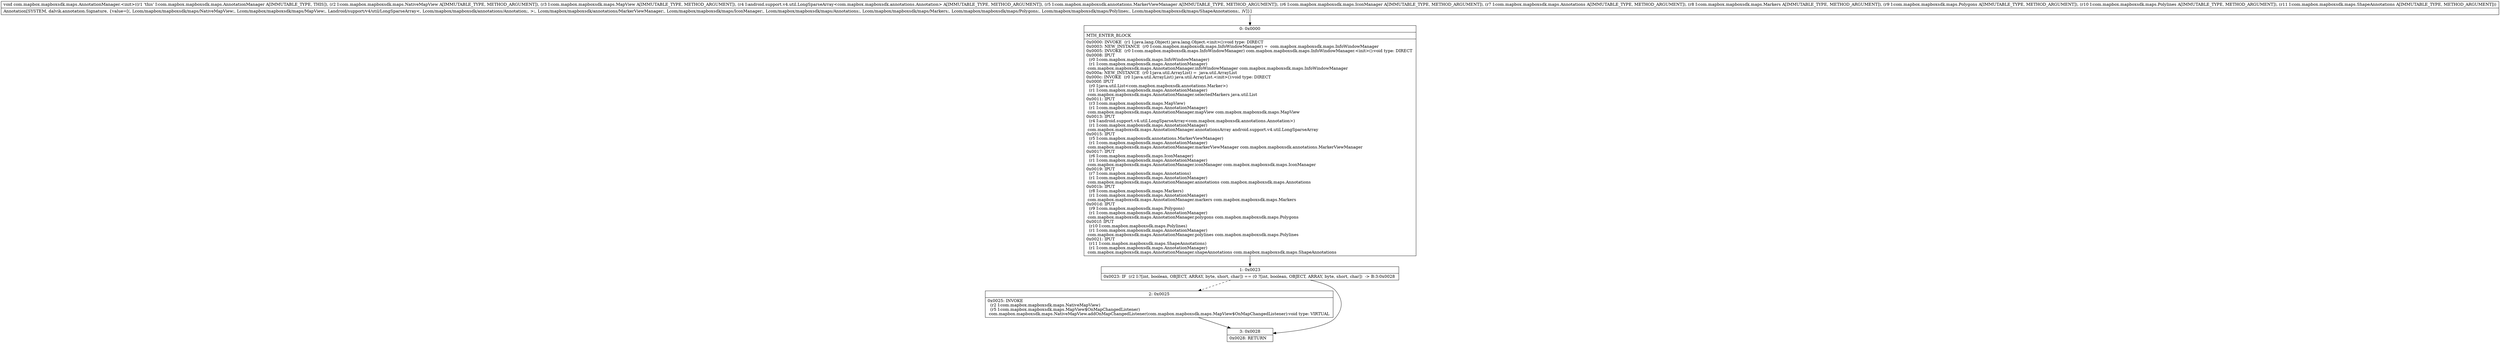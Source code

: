 digraph "CFG forcom.mapbox.mapboxsdk.maps.AnnotationManager.\<init\>(Lcom\/mapbox\/mapboxsdk\/maps\/NativeMapView;Lcom\/mapbox\/mapboxsdk\/maps\/MapView;Landroid\/support\/v4\/util\/LongSparseArray;Lcom\/mapbox\/mapboxsdk\/annotations\/MarkerViewManager;Lcom\/mapbox\/mapboxsdk\/maps\/IconManager;Lcom\/mapbox\/mapboxsdk\/maps\/Annotations;Lcom\/mapbox\/mapboxsdk\/maps\/Markers;Lcom\/mapbox\/mapboxsdk\/maps\/Polygons;Lcom\/mapbox\/mapboxsdk\/maps\/Polylines;Lcom\/mapbox\/mapboxsdk\/maps\/ShapeAnnotations;)V" {
Node_0 [shape=record,label="{0\:\ 0x0000|MTH_ENTER_BLOCK\l|0x0000: INVOKE  (r1 I:java.lang.Object) java.lang.Object.\<init\>():void type: DIRECT \l0x0003: NEW_INSTANCE  (r0 I:com.mapbox.mapboxsdk.maps.InfoWindowManager) =  com.mapbox.mapboxsdk.maps.InfoWindowManager \l0x0005: INVOKE  (r0 I:com.mapbox.mapboxsdk.maps.InfoWindowManager) com.mapbox.mapboxsdk.maps.InfoWindowManager.\<init\>():void type: DIRECT \l0x0008: IPUT  \l  (r0 I:com.mapbox.mapboxsdk.maps.InfoWindowManager)\l  (r1 I:com.mapbox.mapboxsdk.maps.AnnotationManager)\l com.mapbox.mapboxsdk.maps.AnnotationManager.infoWindowManager com.mapbox.mapboxsdk.maps.InfoWindowManager \l0x000a: NEW_INSTANCE  (r0 I:java.util.ArrayList) =  java.util.ArrayList \l0x000c: INVOKE  (r0 I:java.util.ArrayList) java.util.ArrayList.\<init\>():void type: DIRECT \l0x000f: IPUT  \l  (r0 I:java.util.List\<com.mapbox.mapboxsdk.annotations.Marker\>)\l  (r1 I:com.mapbox.mapboxsdk.maps.AnnotationManager)\l com.mapbox.mapboxsdk.maps.AnnotationManager.selectedMarkers java.util.List \l0x0011: IPUT  \l  (r3 I:com.mapbox.mapboxsdk.maps.MapView)\l  (r1 I:com.mapbox.mapboxsdk.maps.AnnotationManager)\l com.mapbox.mapboxsdk.maps.AnnotationManager.mapView com.mapbox.mapboxsdk.maps.MapView \l0x0013: IPUT  \l  (r4 I:android.support.v4.util.LongSparseArray\<com.mapbox.mapboxsdk.annotations.Annotation\>)\l  (r1 I:com.mapbox.mapboxsdk.maps.AnnotationManager)\l com.mapbox.mapboxsdk.maps.AnnotationManager.annotationsArray android.support.v4.util.LongSparseArray \l0x0015: IPUT  \l  (r5 I:com.mapbox.mapboxsdk.annotations.MarkerViewManager)\l  (r1 I:com.mapbox.mapboxsdk.maps.AnnotationManager)\l com.mapbox.mapboxsdk.maps.AnnotationManager.markerViewManager com.mapbox.mapboxsdk.annotations.MarkerViewManager \l0x0017: IPUT  \l  (r6 I:com.mapbox.mapboxsdk.maps.IconManager)\l  (r1 I:com.mapbox.mapboxsdk.maps.AnnotationManager)\l com.mapbox.mapboxsdk.maps.AnnotationManager.iconManager com.mapbox.mapboxsdk.maps.IconManager \l0x0019: IPUT  \l  (r7 I:com.mapbox.mapboxsdk.maps.Annotations)\l  (r1 I:com.mapbox.mapboxsdk.maps.AnnotationManager)\l com.mapbox.mapboxsdk.maps.AnnotationManager.annotations com.mapbox.mapboxsdk.maps.Annotations \l0x001b: IPUT  \l  (r8 I:com.mapbox.mapboxsdk.maps.Markers)\l  (r1 I:com.mapbox.mapboxsdk.maps.AnnotationManager)\l com.mapbox.mapboxsdk.maps.AnnotationManager.markers com.mapbox.mapboxsdk.maps.Markers \l0x001d: IPUT  \l  (r9 I:com.mapbox.mapboxsdk.maps.Polygons)\l  (r1 I:com.mapbox.mapboxsdk.maps.AnnotationManager)\l com.mapbox.mapboxsdk.maps.AnnotationManager.polygons com.mapbox.mapboxsdk.maps.Polygons \l0x001f: IPUT  \l  (r10 I:com.mapbox.mapboxsdk.maps.Polylines)\l  (r1 I:com.mapbox.mapboxsdk.maps.AnnotationManager)\l com.mapbox.mapboxsdk.maps.AnnotationManager.polylines com.mapbox.mapboxsdk.maps.Polylines \l0x0021: IPUT  \l  (r11 I:com.mapbox.mapboxsdk.maps.ShapeAnnotations)\l  (r1 I:com.mapbox.mapboxsdk.maps.AnnotationManager)\l com.mapbox.mapboxsdk.maps.AnnotationManager.shapeAnnotations com.mapbox.mapboxsdk.maps.ShapeAnnotations \l}"];
Node_1 [shape=record,label="{1\:\ 0x0023|0x0023: IF  (r2 I:?[int, boolean, OBJECT, ARRAY, byte, short, char]) == (0 ?[int, boolean, OBJECT, ARRAY, byte, short, char])  \-\> B:3:0x0028 \l}"];
Node_2 [shape=record,label="{2\:\ 0x0025|0x0025: INVOKE  \l  (r2 I:com.mapbox.mapboxsdk.maps.NativeMapView)\l  (r5 I:com.mapbox.mapboxsdk.maps.MapView$OnMapChangedListener)\l com.mapbox.mapboxsdk.maps.NativeMapView.addOnMapChangedListener(com.mapbox.mapboxsdk.maps.MapView$OnMapChangedListener):void type: VIRTUAL \l}"];
Node_3 [shape=record,label="{3\:\ 0x0028|0x0028: RETURN   \l}"];
MethodNode[shape=record,label="{void com.mapbox.mapboxsdk.maps.AnnotationManager.\<init\>((r1 'this' I:com.mapbox.mapboxsdk.maps.AnnotationManager A[IMMUTABLE_TYPE, THIS]), (r2 I:com.mapbox.mapboxsdk.maps.NativeMapView A[IMMUTABLE_TYPE, METHOD_ARGUMENT]), (r3 I:com.mapbox.mapboxsdk.maps.MapView A[IMMUTABLE_TYPE, METHOD_ARGUMENT]), (r4 I:android.support.v4.util.LongSparseArray\<com.mapbox.mapboxsdk.annotations.Annotation\> A[IMMUTABLE_TYPE, METHOD_ARGUMENT]), (r5 I:com.mapbox.mapboxsdk.annotations.MarkerViewManager A[IMMUTABLE_TYPE, METHOD_ARGUMENT]), (r6 I:com.mapbox.mapboxsdk.maps.IconManager A[IMMUTABLE_TYPE, METHOD_ARGUMENT]), (r7 I:com.mapbox.mapboxsdk.maps.Annotations A[IMMUTABLE_TYPE, METHOD_ARGUMENT]), (r8 I:com.mapbox.mapboxsdk.maps.Markers A[IMMUTABLE_TYPE, METHOD_ARGUMENT]), (r9 I:com.mapbox.mapboxsdk.maps.Polygons A[IMMUTABLE_TYPE, METHOD_ARGUMENT]), (r10 I:com.mapbox.mapboxsdk.maps.Polylines A[IMMUTABLE_TYPE, METHOD_ARGUMENT]), (r11 I:com.mapbox.mapboxsdk.maps.ShapeAnnotations A[IMMUTABLE_TYPE, METHOD_ARGUMENT]))  | Annotation[SYSTEM, dalvik.annotation.Signature, \{value=[(, Lcom\/mapbox\/mapboxsdk\/maps\/NativeMapView;, Lcom\/mapbox\/mapboxsdk\/maps\/MapView;, Landroid\/support\/v4\/util\/LongSparseArray\<, Lcom\/mapbox\/mapboxsdk\/annotations\/Annotation;, \>;, Lcom\/mapbox\/mapboxsdk\/annotations\/MarkerViewManager;, Lcom\/mapbox\/mapboxsdk\/maps\/IconManager;, Lcom\/mapbox\/mapboxsdk\/maps\/Annotations;, Lcom\/mapbox\/mapboxsdk\/maps\/Markers;, Lcom\/mapbox\/mapboxsdk\/maps\/Polygons;, Lcom\/mapbox\/mapboxsdk\/maps\/Polylines;, Lcom\/mapbox\/mapboxsdk\/maps\/ShapeAnnotations;, )V]\}]\l}"];
MethodNode -> Node_0;
Node_0 -> Node_1;
Node_1 -> Node_2[style=dashed];
Node_1 -> Node_3;
Node_2 -> Node_3;
}

